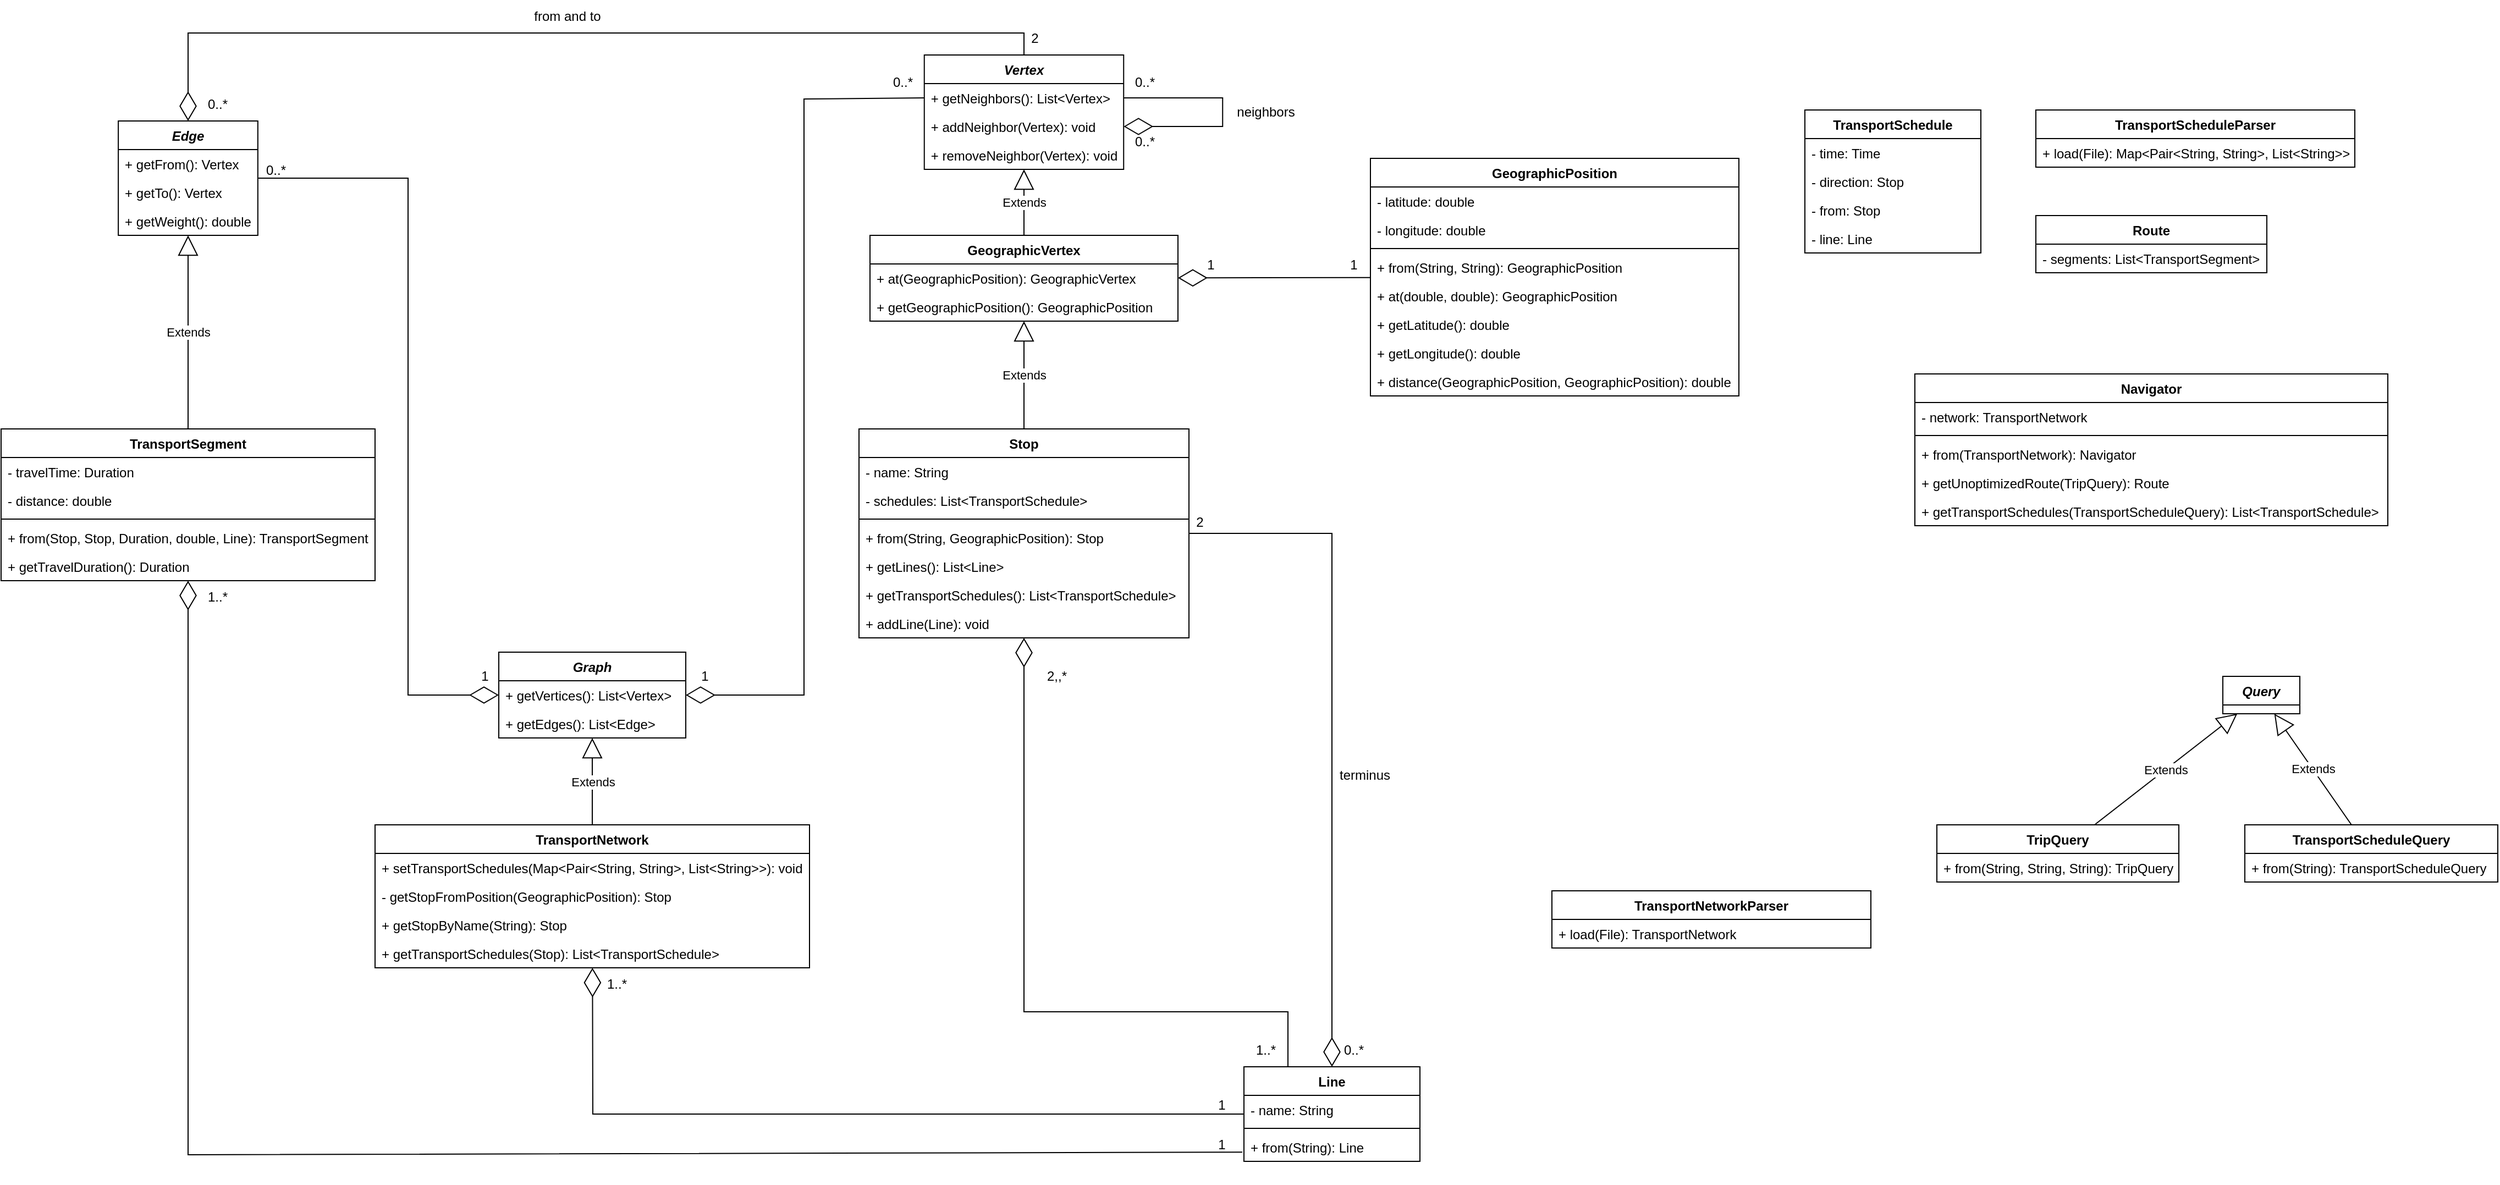 <mxfile version="20.8.16" type="device"><diagram id="C5RBs43oDa-KdzZeNtuy" name="Page-1"><mxGraphModel dx="1434" dy="1602" grid="1" gridSize="10" guides="1" tooltips="1" connect="1" arrows="1" fold="1" page="1" pageScale="1" pageWidth="1169" pageHeight="827" math="0" shadow="0"><root><mxCell id="WIyWlLk6GJQsqaUBKTNV-0"/><mxCell id="WIyWlLk6GJQsqaUBKTNV-1" parent="WIyWlLk6GJQsqaUBKTNV-0"/><mxCell id="dHoEnp8AE7HothZtdjnw-0" value="Graph" style="swimlane;fontStyle=3;align=center;verticalAlign=top;childLayout=stackLayout;horizontal=1;startSize=26;horizontalStack=0;resizeParent=1;resizeParentMax=0;resizeLast=0;collapsible=1;marginBottom=0;" parent="WIyWlLk6GJQsqaUBKTNV-1" vertex="1"><mxGeometry x="482.5" y="93" width="170" height="78" as="geometry"/></mxCell><mxCell id="dHoEnp8AE7HothZtdjnw-25" value="+ getVertices(): List&lt;Vertex&gt;" style="text;strokeColor=none;fillColor=none;align=left;verticalAlign=top;spacingLeft=4;spacingRight=4;overflow=hidden;rotatable=0;points=[[0,0.5],[1,0.5]];portConstraint=eastwest;" parent="dHoEnp8AE7HothZtdjnw-0" vertex="1"><mxGeometry y="26" width="170" height="26" as="geometry"/></mxCell><mxCell id="dHoEnp8AE7HothZtdjnw-30" value="+ getEdges(): List&lt;Edge&gt;" style="text;strokeColor=none;fillColor=none;align=left;verticalAlign=top;spacingLeft=4;spacingRight=4;overflow=hidden;rotatable=0;points=[[0,0.5],[1,0.5]];portConstraint=eastwest;" parent="dHoEnp8AE7HothZtdjnw-0" vertex="1"><mxGeometry y="52" width="170" height="26" as="geometry"/></mxCell><mxCell id="dHoEnp8AE7HothZtdjnw-4" value="TransportScheduleParser" style="swimlane;fontStyle=1;align=center;verticalAlign=top;childLayout=stackLayout;horizontal=1;startSize=26;horizontalStack=0;resizeParent=1;resizeParentMax=0;resizeLast=0;collapsible=1;marginBottom=0;" parent="WIyWlLk6GJQsqaUBKTNV-1" vertex="1"><mxGeometry x="1880" y="-400" width="290" height="52" as="geometry"/></mxCell><mxCell id="dHoEnp8AE7HothZtdjnw-7" value="+ load(File): Map&lt;Pair&lt;String, String&gt;, List&lt;String&gt;&gt;" style="text;strokeColor=none;fillColor=none;align=left;verticalAlign=top;spacingLeft=4;spacingRight=4;overflow=hidden;rotatable=0;points=[[0,0.5],[1,0.5]];portConstraint=eastwest;" parent="dHoEnp8AE7HothZtdjnw-4" vertex="1"><mxGeometry y="26" width="290" height="26" as="geometry"/></mxCell><mxCell id="dHoEnp8AE7HothZtdjnw-9" value="TransportNetwork" style="swimlane;fontStyle=1;align=center;verticalAlign=top;childLayout=stackLayout;horizontal=1;startSize=26;horizontalStack=0;resizeParent=1;resizeParentMax=0;resizeLast=0;collapsible=1;marginBottom=0;" parent="WIyWlLk6GJQsqaUBKTNV-1" vertex="1"><mxGeometry x="370" y="250" width="395" height="130" as="geometry"/></mxCell><mxCell id="dHoEnp8AE7HothZtdjnw-36" value="+ setTransportSchedules(Map&lt;Pair&lt;String, String&gt;, List&lt;String&gt;&gt;): void" style="text;strokeColor=none;fillColor=none;align=left;verticalAlign=top;spacingLeft=4;spacingRight=4;overflow=hidden;rotatable=0;points=[[0,0.5],[1,0.5]];portConstraint=eastwest;" parent="dHoEnp8AE7HothZtdjnw-9" vertex="1"><mxGeometry y="26" width="395" height="26" as="geometry"/></mxCell><mxCell id="dHoEnp8AE7HothZtdjnw-46" value="- getStopFromPosition(GeographicPosition): Stop " style="text;strokeColor=none;fillColor=none;align=left;verticalAlign=top;spacingLeft=4;spacingRight=4;overflow=hidden;rotatable=0;points=[[0,0.5],[1,0.5]];portConstraint=eastwest;" parent="dHoEnp8AE7HothZtdjnw-9" vertex="1"><mxGeometry y="52" width="395" height="26" as="geometry"/></mxCell><mxCell id="dHoEnp8AE7HothZtdjnw-87" value="+ getStopByName(String): Stop" style="text;strokeColor=none;fillColor=none;align=left;verticalAlign=top;spacingLeft=4;spacingRight=4;overflow=hidden;rotatable=0;points=[[0,0.5],[1,0.5]];portConstraint=eastwest;" parent="dHoEnp8AE7HothZtdjnw-9" vertex="1"><mxGeometry y="78" width="395" height="26" as="geometry"/></mxCell><mxCell id="dHoEnp8AE7HothZtdjnw-86" value="+ getTransportSchedules(Stop): List&lt;TransportSchedule&gt;" style="text;strokeColor=none;fillColor=none;align=left;verticalAlign=top;spacingLeft=4;spacingRight=4;overflow=hidden;rotatable=0;points=[[0,0.5],[1,0.5]];portConstraint=eastwest;" parent="dHoEnp8AE7HothZtdjnw-9" vertex="1"><mxGeometry y="104" width="395" height="26" as="geometry"/></mxCell><mxCell id="dHoEnp8AE7HothZtdjnw-13" value="Extends" style="endArrow=block;endSize=16;endFill=0;html=1;rounded=0;" parent="WIyWlLk6GJQsqaUBKTNV-1" source="dHoEnp8AE7HothZtdjnw-9" target="dHoEnp8AE7HothZtdjnw-0" edge="1"><mxGeometry width="160" relative="1" as="geometry"><mxPoint x="635" y="306" as="sourcePoint"/><mxPoint x="795" y="306" as="targetPoint"/></mxGeometry></mxCell><mxCell id="dHoEnp8AE7HothZtdjnw-14" value="TransportSchedule" style="swimlane;fontStyle=1;align=center;verticalAlign=top;childLayout=stackLayout;horizontal=1;startSize=26;horizontalStack=0;resizeParent=1;resizeParentMax=0;resizeLast=0;collapsible=1;marginBottom=0;" parent="WIyWlLk6GJQsqaUBKTNV-1" vertex="1"><mxGeometry x="1670" y="-400" width="160" height="130" as="geometry"/></mxCell><mxCell id="dHoEnp8AE7HothZtdjnw-15" value="- time: Time" style="text;strokeColor=none;fillColor=none;align=left;verticalAlign=top;spacingLeft=4;spacingRight=4;overflow=hidden;rotatable=0;points=[[0,0.5],[1,0.5]];portConstraint=eastwest;" parent="dHoEnp8AE7HothZtdjnw-14" vertex="1"><mxGeometry y="26" width="160" height="26" as="geometry"/></mxCell><mxCell id="dHoEnp8AE7HothZtdjnw-18" value="- direction: Stop" style="text;strokeColor=none;fillColor=none;align=left;verticalAlign=top;spacingLeft=4;spacingRight=4;overflow=hidden;rotatable=0;points=[[0,0.5],[1,0.5]];portConstraint=eastwest;" parent="dHoEnp8AE7HothZtdjnw-14" vertex="1"><mxGeometry y="52" width="160" height="26" as="geometry"/></mxCell><mxCell id="dHoEnp8AE7HothZtdjnw-19" value="- from: Stop" style="text;strokeColor=none;fillColor=none;align=left;verticalAlign=top;spacingLeft=4;spacingRight=4;overflow=hidden;rotatable=0;points=[[0,0.5],[1,0.5]];portConstraint=eastwest;" parent="dHoEnp8AE7HothZtdjnw-14" vertex="1"><mxGeometry y="78" width="160" height="26" as="geometry"/></mxCell><mxCell id="dHoEnp8AE7HothZtdjnw-20" value="- line: Line" style="text;strokeColor=none;fillColor=none;align=left;verticalAlign=top;spacingLeft=4;spacingRight=4;overflow=hidden;rotatable=0;points=[[0,0.5],[1,0.5]];portConstraint=eastwest;" parent="dHoEnp8AE7HothZtdjnw-14" vertex="1"><mxGeometry y="104" width="160" height="26" as="geometry"/></mxCell><mxCell id="dHoEnp8AE7HothZtdjnw-21" value="Stop" style="swimlane;fontStyle=1;align=center;verticalAlign=top;childLayout=stackLayout;horizontal=1;startSize=26;horizontalStack=0;resizeParent=1;resizeParentMax=0;resizeLast=0;collapsible=1;marginBottom=0;" parent="WIyWlLk6GJQsqaUBKTNV-1" vertex="1"><mxGeometry x="810" y="-110" width="300" height="190" as="geometry"/></mxCell><mxCell id="dHoEnp8AE7HothZtdjnw-38" value="- name: String" style="text;strokeColor=none;fillColor=none;align=left;verticalAlign=top;spacingLeft=4;spacingRight=4;overflow=hidden;rotatable=0;points=[[0,0.5],[1,0.5]];portConstraint=eastwest;" parent="dHoEnp8AE7HothZtdjnw-21" vertex="1"><mxGeometry y="26" width="300" height="26" as="geometry"/></mxCell><mxCell id="dHoEnp8AE7HothZtdjnw-89" value="- schedules: List&lt;TransportSchedule&gt;" style="text;strokeColor=none;fillColor=none;align=left;verticalAlign=top;spacingLeft=4;spacingRight=4;overflow=hidden;rotatable=0;points=[[0,0.5],[1,0.5]];portConstraint=eastwest;" parent="dHoEnp8AE7HothZtdjnw-21" vertex="1"><mxGeometry y="52" width="300" height="26" as="geometry"/></mxCell><mxCell id="dHoEnp8AE7HothZtdjnw-23" value="" style="line;strokeWidth=1;fillColor=none;align=left;verticalAlign=middle;spacingTop=-1;spacingLeft=3;spacingRight=3;rotatable=0;labelPosition=right;points=[];portConstraint=eastwest;strokeColor=inherit;" parent="dHoEnp8AE7HothZtdjnw-21" vertex="1"><mxGeometry y="78" width="300" height="8" as="geometry"/></mxCell><mxCell id="dHoEnp8AE7HothZtdjnw-97" value="+ from(String, GeographicPosition): Stop" style="text;strokeColor=none;fillColor=none;align=left;verticalAlign=top;spacingLeft=4;spacingRight=4;overflow=hidden;rotatable=0;points=[[0,0.5],[1,0.5]];portConstraint=eastwest;" parent="dHoEnp8AE7HothZtdjnw-21" vertex="1"><mxGeometry y="86" width="300" height="26" as="geometry"/></mxCell><mxCell id="dHoEnp8AE7HothZtdjnw-88" value="+ getLines(): List&lt;Line&gt;" style="text;strokeColor=none;fillColor=none;align=left;verticalAlign=top;spacingLeft=4;spacingRight=4;overflow=hidden;rotatable=0;points=[[0,0.5],[1,0.5]];portConstraint=eastwest;" parent="dHoEnp8AE7HothZtdjnw-21" vertex="1"><mxGeometry y="112" width="300" height="26" as="geometry"/></mxCell><mxCell id="dHoEnp8AE7HothZtdjnw-90" value="+ getTransportSchedules(): List&lt;TransportSchedule&gt;" style="text;strokeColor=none;fillColor=none;align=left;verticalAlign=top;spacingLeft=4;spacingRight=4;overflow=hidden;rotatable=0;points=[[0,0.5],[1,0.5]];portConstraint=eastwest;" parent="dHoEnp8AE7HothZtdjnw-21" vertex="1"><mxGeometry y="138" width="300" height="26" as="geometry"/></mxCell><mxCell id="dHoEnp8AE7HothZtdjnw-98" value="+ addLine(Line): void" style="text;strokeColor=none;fillColor=none;align=left;verticalAlign=top;spacingLeft=4;spacingRight=4;overflow=hidden;rotatable=0;points=[[0,0.5],[1,0.5]];portConstraint=eastwest;" parent="dHoEnp8AE7HothZtdjnw-21" vertex="1"><mxGeometry y="164" width="300" height="26" as="geometry"/></mxCell><mxCell id="dHoEnp8AE7HothZtdjnw-31" value="Vertex" style="swimlane;fontStyle=3;align=center;verticalAlign=top;childLayout=stackLayout;horizontal=1;startSize=26;horizontalStack=0;resizeParent=1;resizeParentMax=0;resizeLast=0;collapsible=1;marginBottom=0;" parent="WIyWlLk6GJQsqaUBKTNV-1" vertex="1"><mxGeometry x="869.37" y="-450" width="181.25" height="104" as="geometry"/></mxCell><mxCell id="WlRHYu-fUjII6VD04CU2-41" value="+ getNeighbors(): List&lt;Vertex&gt;" style="text;strokeColor=none;fillColor=none;align=left;verticalAlign=top;spacingLeft=4;spacingRight=4;overflow=hidden;rotatable=0;points=[[0,0.5],[1,0.5]];portConstraint=eastwest;" parent="dHoEnp8AE7HothZtdjnw-31" vertex="1"><mxGeometry y="26" width="181.25" height="26" as="geometry"/></mxCell><mxCell id="WlRHYu-fUjII6VD04CU2-42" value="" style="endArrow=diamondThin;endFill=0;endSize=24;html=1;rounded=0;entryX=1;entryY=0.5;entryDx=0;entryDy=0;exitX=1;exitY=0.5;exitDx=0;exitDy=0;" parent="dHoEnp8AE7HothZtdjnw-31" source="WlRHYu-fUjII6VD04CU2-41" target="WlRHYu-fUjII6VD04CU2-68" edge="1"><mxGeometry width="160" relative="1" as="geometry"><mxPoint x="242.5" y="26" as="sourcePoint"/><mxPoint x="222.5" y="158" as="targetPoint"/><Array as="points"><mxPoint x="271.25" y="39"/><mxPoint x="271.25" y="65"/></Array></mxGeometry></mxCell><mxCell id="WlRHYu-fUjII6VD04CU2-68" value="+ addNeighbor(Vertex): void" style="text;strokeColor=none;fillColor=none;align=left;verticalAlign=top;spacingLeft=4;spacingRight=4;overflow=hidden;rotatable=0;points=[[0,0.5],[1,0.5]];portConstraint=eastwest;" parent="dHoEnp8AE7HothZtdjnw-31" vertex="1"><mxGeometry y="52" width="181.25" height="26" as="geometry"/></mxCell><mxCell id="WlRHYu-fUjII6VD04CU2-69" value="+ removeNeighbor(Vertex): void" style="text;strokeColor=none;fillColor=none;align=left;verticalAlign=top;spacingLeft=4;spacingRight=4;overflow=hidden;rotatable=0;points=[[0,0.5],[1,0.5]];portConstraint=eastwest;" parent="dHoEnp8AE7HothZtdjnw-31" vertex="1"><mxGeometry y="78" width="181.25" height="26" as="geometry"/></mxCell><mxCell id="dHoEnp8AE7HothZtdjnw-39" value="GeographicPosition" style="swimlane;fontStyle=1;align=center;verticalAlign=top;childLayout=stackLayout;horizontal=1;startSize=26;horizontalStack=0;resizeParent=1;resizeParentMax=0;resizeLast=0;collapsible=1;marginBottom=0;" parent="WIyWlLk6GJQsqaUBKTNV-1" vertex="1"><mxGeometry x="1275" y="-356" width="335" height="216" as="geometry"/></mxCell><mxCell id="dHoEnp8AE7HothZtdjnw-49" value="- latitude: double" style="text;strokeColor=none;fillColor=none;align=left;verticalAlign=top;spacingLeft=4;spacingRight=4;overflow=hidden;rotatable=0;points=[[0,0.5],[1,0.5]];portConstraint=eastwest;" parent="dHoEnp8AE7HothZtdjnw-39" vertex="1"><mxGeometry y="26" width="335" height="26" as="geometry"/></mxCell><mxCell id="dHoEnp8AE7HothZtdjnw-50" value="- longitude: double" style="text;strokeColor=none;fillColor=none;align=left;verticalAlign=top;spacingLeft=4;spacingRight=4;overflow=hidden;rotatable=0;points=[[0,0.5],[1,0.5]];portConstraint=eastwest;" parent="dHoEnp8AE7HothZtdjnw-39" vertex="1"><mxGeometry y="52" width="335" height="26" as="geometry"/></mxCell><mxCell id="dHoEnp8AE7HothZtdjnw-40" value="" style="line;strokeWidth=1;fillColor=none;align=left;verticalAlign=middle;spacingTop=-1;spacingLeft=3;spacingRight=3;rotatable=0;labelPosition=right;points=[];portConstraint=eastwest;strokeColor=inherit;" parent="dHoEnp8AE7HothZtdjnw-39" vertex="1"><mxGeometry y="78" width="335" height="8" as="geometry"/></mxCell><mxCell id="dHoEnp8AE7HothZtdjnw-47" value="+ from(String, String): GeographicPosition" style="text;strokeColor=none;fillColor=none;align=left;verticalAlign=top;spacingLeft=4;spacingRight=4;overflow=hidden;rotatable=0;points=[[0,0.5],[1,0.5]];portConstraint=eastwest;" parent="dHoEnp8AE7HothZtdjnw-39" vertex="1"><mxGeometry y="86" width="335" height="26" as="geometry"/></mxCell><mxCell id="dHoEnp8AE7HothZtdjnw-48" value="+ at(double, double): GeographicPosition" style="text;strokeColor=none;fillColor=none;align=left;verticalAlign=top;spacingLeft=4;spacingRight=4;overflow=hidden;rotatable=0;points=[[0,0.5],[1,0.5]];portConstraint=eastwest;" parent="dHoEnp8AE7HothZtdjnw-39" vertex="1"><mxGeometry y="112" width="335" height="26" as="geometry"/></mxCell><mxCell id="dHoEnp8AE7HothZtdjnw-51" value="+ getLatitude(): double" style="text;strokeColor=none;fillColor=none;align=left;verticalAlign=top;spacingLeft=4;spacingRight=4;overflow=hidden;rotatable=0;points=[[0,0.5],[1,0.5]];portConstraint=eastwest;" parent="dHoEnp8AE7HothZtdjnw-39" vertex="1"><mxGeometry y="138" width="335" height="26" as="geometry"/></mxCell><mxCell id="dHoEnp8AE7HothZtdjnw-52" value="+ getLongitude(): double" style="text;strokeColor=none;fillColor=none;align=left;verticalAlign=top;spacingLeft=4;spacingRight=4;overflow=hidden;rotatable=0;points=[[0,0.5],[1,0.5]];portConstraint=eastwest;" parent="dHoEnp8AE7HothZtdjnw-39" vertex="1"><mxGeometry y="164" width="335" height="26" as="geometry"/></mxCell><mxCell id="WlRHYu-fUjII6VD04CU2-14" value="+ distance(GeographicPosition, GeographicPosition): double" style="text;strokeColor=none;fillColor=none;align=left;verticalAlign=top;spacingLeft=4;spacingRight=4;overflow=hidden;rotatable=0;points=[[0,0.5],[1,0.5]];portConstraint=eastwest;" parent="dHoEnp8AE7HothZtdjnw-39" vertex="1"><mxGeometry y="190" width="335" height="26" as="geometry"/></mxCell><mxCell id="dHoEnp8AE7HothZtdjnw-42" value="TripQuery" style="swimlane;fontStyle=1;align=center;verticalAlign=top;childLayout=stackLayout;horizontal=1;startSize=26;horizontalStack=0;resizeParent=1;resizeParentMax=0;resizeLast=0;collapsible=1;marginBottom=0;" parent="WIyWlLk6GJQsqaUBKTNV-1" vertex="1"><mxGeometry x="1790" y="250" width="220" height="52" as="geometry"/></mxCell><mxCell id="dHoEnp8AE7HothZtdjnw-45" value="+ from(String, String, String): TripQuery" style="text;strokeColor=none;fillColor=none;align=left;verticalAlign=top;spacingLeft=4;spacingRight=4;overflow=hidden;rotatable=0;points=[[0,0.5],[1,0.5]];portConstraint=eastwest;" parent="dHoEnp8AE7HothZtdjnw-42" vertex="1"><mxGeometry y="26" width="220" height="26" as="geometry"/></mxCell><mxCell id="dHoEnp8AE7HothZtdjnw-53" value="Navigator" style="swimlane;fontStyle=1;align=center;verticalAlign=top;childLayout=stackLayout;horizontal=1;startSize=26;horizontalStack=0;resizeParent=1;resizeParentMax=0;resizeLast=0;collapsible=1;marginBottom=0;" parent="WIyWlLk6GJQsqaUBKTNV-1" vertex="1"><mxGeometry x="1770" y="-160" width="430" height="138" as="geometry"/></mxCell><mxCell id="dHoEnp8AE7HothZtdjnw-56" value="- network: TransportNetwork" style="text;strokeColor=none;fillColor=none;align=left;verticalAlign=top;spacingLeft=4;spacingRight=4;overflow=hidden;rotatable=0;points=[[0,0.5],[1,0.5]];portConstraint=eastwest;" parent="dHoEnp8AE7HothZtdjnw-53" vertex="1"><mxGeometry y="26" width="430" height="26" as="geometry"/></mxCell><mxCell id="dHoEnp8AE7HothZtdjnw-54" value="" style="line;strokeWidth=1;fillColor=none;align=left;verticalAlign=middle;spacingTop=-1;spacingLeft=3;spacingRight=3;rotatable=0;labelPosition=right;points=[];portConstraint=eastwest;strokeColor=inherit;" parent="dHoEnp8AE7HothZtdjnw-53" vertex="1"><mxGeometry y="52" width="430" height="8" as="geometry"/></mxCell><mxCell id="dHoEnp8AE7HothZtdjnw-55" value="+ from(TransportNetwork): Navigator" style="text;strokeColor=none;fillColor=none;align=left;verticalAlign=top;spacingLeft=4;spacingRight=4;overflow=hidden;rotatable=0;points=[[0,0.5],[1,0.5]];portConstraint=eastwest;" parent="dHoEnp8AE7HothZtdjnw-53" vertex="1"><mxGeometry y="60" width="430" height="26" as="geometry"/></mxCell><mxCell id="dHoEnp8AE7HothZtdjnw-102" value="+ getUnoptimizedRoute(TripQuery): Route" style="text;strokeColor=none;fillColor=none;align=left;verticalAlign=top;spacingLeft=4;spacingRight=4;overflow=hidden;rotatable=0;points=[[0,0.5],[1,0.5]];portConstraint=eastwest;" parent="dHoEnp8AE7HothZtdjnw-53" vertex="1"><mxGeometry y="86" width="430" height="26" as="geometry"/></mxCell><mxCell id="dHoEnp8AE7HothZtdjnw-76" value="+ getTransportSchedules(TransportScheduleQuery): List&lt;TransportSchedule&gt;" style="text;strokeColor=none;fillColor=none;align=left;verticalAlign=top;spacingLeft=4;spacingRight=4;overflow=hidden;rotatable=0;points=[[0,0.5],[1,0.5]];portConstraint=eastwest;" parent="dHoEnp8AE7HothZtdjnw-53" vertex="1"><mxGeometry y="112" width="430" height="26" as="geometry"/></mxCell><mxCell id="dHoEnp8AE7HothZtdjnw-57" value="Route" style="swimlane;fontStyle=1;align=center;verticalAlign=top;childLayout=stackLayout;horizontal=1;startSize=26;horizontalStack=0;resizeParent=1;resizeParentMax=0;resizeLast=0;collapsible=1;marginBottom=0;" parent="WIyWlLk6GJQsqaUBKTNV-1" vertex="1"><mxGeometry x="1880" y="-304" width="210" height="52" as="geometry"/></mxCell><mxCell id="dHoEnp8AE7HothZtdjnw-58" value="- segments: List&lt;TransportSegment&gt;" style="text;strokeColor=none;fillColor=none;align=left;verticalAlign=top;spacingLeft=4;spacingRight=4;overflow=hidden;rotatable=0;points=[[0,0.5],[1,0.5]];portConstraint=eastwest;" parent="dHoEnp8AE7HothZtdjnw-57" vertex="1"><mxGeometry y="26" width="210" height="26" as="geometry"/></mxCell><mxCell id="dHoEnp8AE7HothZtdjnw-61" value="Edge" style="swimlane;fontStyle=3;align=center;verticalAlign=top;childLayout=stackLayout;horizontal=1;startSize=26;horizontalStack=0;resizeParent=1;resizeParentMax=0;resizeLast=0;collapsible=1;marginBottom=0;" parent="WIyWlLk6GJQsqaUBKTNV-1" vertex="1"><mxGeometry x="136.56" y="-390" width="126.87" height="104" as="geometry"/></mxCell><mxCell id="WlRHYu-fUjII6VD04CU2-34" value="+ getFrom(): Vertex" style="text;strokeColor=none;fillColor=none;align=left;verticalAlign=top;spacingLeft=4;spacingRight=4;overflow=hidden;rotatable=0;points=[[0,0.5],[1,0.5]];portConstraint=eastwest;" parent="dHoEnp8AE7HothZtdjnw-61" vertex="1"><mxGeometry y="26" width="126.87" height="26" as="geometry"/></mxCell><mxCell id="dHoEnp8AE7HothZtdjnw-72" value="+ getTo(): Vertex" style="text;strokeColor=none;fillColor=none;align=left;verticalAlign=top;spacingLeft=4;spacingRight=4;overflow=hidden;rotatable=0;points=[[0,0.5],[1,0.5]];portConstraint=eastwest;" parent="dHoEnp8AE7HothZtdjnw-61" vertex="1"><mxGeometry y="52" width="126.87" height="26" as="geometry"/></mxCell><mxCell id="WlRHYu-fUjII6VD04CU2-53" value="+ getWeight(): double" style="text;strokeColor=none;fillColor=none;align=left;verticalAlign=top;spacingLeft=4;spacingRight=4;overflow=hidden;rotatable=0;points=[[0,0.5],[1,0.5]];portConstraint=eastwest;" parent="dHoEnp8AE7HothZtdjnw-61" vertex="1"><mxGeometry y="78" width="126.87" height="26" as="geometry"/></mxCell><mxCell id="dHoEnp8AE7HothZtdjnw-65" value="TransportSegment" style="swimlane;fontStyle=1;align=center;verticalAlign=top;childLayout=stackLayout;horizontal=1;startSize=26;horizontalStack=0;resizeParent=1;resizeParentMax=0;resizeLast=0;collapsible=1;marginBottom=0;" parent="WIyWlLk6GJQsqaUBKTNV-1" vertex="1"><mxGeometry x="29.99" y="-110" width="340" height="138" as="geometry"/></mxCell><mxCell id="dHoEnp8AE7HothZtdjnw-70" value="- travelTime: Duration" style="text;strokeColor=none;fillColor=none;align=left;verticalAlign=top;spacingLeft=4;spacingRight=4;overflow=hidden;rotatable=0;points=[[0,0.5],[1,0.5]];portConstraint=eastwest;" parent="dHoEnp8AE7HothZtdjnw-65" vertex="1"><mxGeometry y="26" width="340" height="26" as="geometry"/></mxCell><mxCell id="dHoEnp8AE7HothZtdjnw-71" value="- distance: double" style="text;strokeColor=none;fillColor=none;align=left;verticalAlign=top;spacingLeft=4;spacingRight=4;overflow=hidden;rotatable=0;points=[[0,0.5],[1,0.5]];portConstraint=eastwest;" parent="dHoEnp8AE7HothZtdjnw-65" vertex="1"><mxGeometry y="52" width="340" height="26" as="geometry"/></mxCell><mxCell id="dHoEnp8AE7HothZtdjnw-67" value="" style="line;strokeWidth=1;fillColor=none;align=left;verticalAlign=middle;spacingTop=-1;spacingLeft=3;spacingRight=3;rotatable=0;labelPosition=right;points=[];portConstraint=eastwest;strokeColor=inherit;" parent="dHoEnp8AE7HothZtdjnw-65" vertex="1"><mxGeometry y="78" width="340" height="8" as="geometry"/></mxCell><mxCell id="dHoEnp8AE7HothZtdjnw-99" value="+ from(Stop, Stop, Duration, double, Line): TransportSegment" style="text;strokeColor=none;fillColor=none;align=left;verticalAlign=top;spacingLeft=4;spacingRight=4;overflow=hidden;rotatable=0;points=[[0,0.5],[1,0.5]];portConstraint=eastwest;" parent="dHoEnp8AE7HothZtdjnw-65" vertex="1"><mxGeometry y="86" width="340" height="26" as="geometry"/></mxCell><mxCell id="dHoEnp8AE7HothZtdjnw-74" value="+ getTravelDuration(): Duration" style="text;strokeColor=none;fillColor=none;align=left;verticalAlign=top;spacingLeft=4;spacingRight=4;overflow=hidden;rotatable=0;points=[[0,0.5],[1,0.5]];portConstraint=eastwest;" parent="dHoEnp8AE7HothZtdjnw-65" vertex="1"><mxGeometry y="112" width="340" height="26" as="geometry"/></mxCell><mxCell id="dHoEnp8AE7HothZtdjnw-78" value="Query" style="swimlane;fontStyle=3;align=center;verticalAlign=top;childLayout=stackLayout;horizontal=1;startSize=26;horizontalStack=0;resizeParent=1;resizeParentMax=0;resizeLast=0;collapsible=1;marginBottom=0;" parent="WIyWlLk6GJQsqaUBKTNV-1" vertex="1"><mxGeometry x="2050" y="115" width="70" height="34" as="geometry"/></mxCell><mxCell id="dHoEnp8AE7HothZtdjnw-81" value="Extends" style="endArrow=block;endSize=16;endFill=0;html=1;rounded=0;" parent="WIyWlLk6GJQsqaUBKTNV-1" source="dHoEnp8AE7HothZtdjnw-42" target="dHoEnp8AE7HothZtdjnw-78" edge="1"><mxGeometry width="160" relative="1" as="geometry"><mxPoint x="1900" y="250" as="sourcePoint"/><mxPoint x="2060" y="250" as="targetPoint"/></mxGeometry></mxCell><mxCell id="dHoEnp8AE7HothZtdjnw-82" value="TransportScheduleQuery" style="swimlane;fontStyle=1;align=center;verticalAlign=top;childLayout=stackLayout;horizontal=1;startSize=26;horizontalStack=0;resizeParent=1;resizeParentMax=0;resizeLast=0;collapsible=1;marginBottom=0;" parent="WIyWlLk6GJQsqaUBKTNV-1" vertex="1"><mxGeometry x="2070" y="250" width="230" height="52" as="geometry"/></mxCell><mxCell id="dHoEnp8AE7HothZtdjnw-84" value="+ from(String): TransportScheduleQuery" style="text;strokeColor=none;fillColor=none;align=left;verticalAlign=top;spacingLeft=4;spacingRight=4;overflow=hidden;rotatable=0;points=[[0,0.5],[1,0.5]];portConstraint=eastwest;" parent="dHoEnp8AE7HothZtdjnw-82" vertex="1"><mxGeometry y="26" width="230" height="26" as="geometry"/></mxCell><mxCell id="dHoEnp8AE7HothZtdjnw-85" value="Extends" style="endArrow=block;endSize=16;endFill=0;html=1;rounded=0;" parent="WIyWlLk6GJQsqaUBKTNV-1" source="dHoEnp8AE7HothZtdjnw-82" target="dHoEnp8AE7HothZtdjnw-78" edge="1"><mxGeometry width="160" relative="1" as="geometry"><mxPoint x="1947.5" y="260" as="sourcePoint"/><mxPoint x="2073.75" y="159" as="targetPoint"/></mxGeometry></mxCell><mxCell id="dHoEnp8AE7HothZtdjnw-91" value="TransportNetworkParser" style="swimlane;fontStyle=1;align=center;verticalAlign=top;childLayout=stackLayout;horizontal=1;startSize=26;horizontalStack=0;resizeParent=1;resizeParentMax=0;resizeLast=0;collapsible=1;marginBottom=0;" parent="WIyWlLk6GJQsqaUBKTNV-1" vertex="1"><mxGeometry x="1440" y="310" width="290" height="52" as="geometry"/></mxCell><mxCell id="dHoEnp8AE7HothZtdjnw-93" value="+ load(File): TransportNetwork" style="text;strokeColor=none;fillColor=none;align=left;verticalAlign=top;spacingLeft=4;spacingRight=4;overflow=hidden;rotatable=0;points=[[0,0.5],[1,0.5]];portConstraint=eastwest;" parent="dHoEnp8AE7HothZtdjnw-91" vertex="1"><mxGeometry y="26" width="290" height="26" as="geometry"/></mxCell><mxCell id="dHoEnp8AE7HothZtdjnw-104" value="Line" style="swimlane;fontStyle=1;align=center;verticalAlign=top;childLayout=stackLayout;horizontal=1;startSize=26;horizontalStack=0;resizeParent=1;resizeParentMax=0;resizeLast=0;collapsible=1;marginBottom=0;" parent="WIyWlLk6GJQsqaUBKTNV-1" vertex="1"><mxGeometry x="1160" y="470" width="160" height="86" as="geometry"/></mxCell><mxCell id="dHoEnp8AE7HothZtdjnw-105" value="- name: String" style="text;strokeColor=none;fillColor=none;align=left;verticalAlign=top;spacingLeft=4;spacingRight=4;overflow=hidden;rotatable=0;points=[[0,0.5],[1,0.5]];portConstraint=eastwest;" parent="dHoEnp8AE7HothZtdjnw-104" vertex="1"><mxGeometry y="26" width="160" height="26" as="geometry"/></mxCell><mxCell id="dHoEnp8AE7HothZtdjnw-106" value="" style="line;strokeWidth=1;fillColor=none;align=left;verticalAlign=middle;spacingTop=-1;spacingLeft=3;spacingRight=3;rotatable=0;labelPosition=right;points=[];portConstraint=eastwest;strokeColor=inherit;" parent="dHoEnp8AE7HothZtdjnw-104" vertex="1"><mxGeometry y="52" width="160" height="8" as="geometry"/></mxCell><mxCell id="dHoEnp8AE7HothZtdjnw-111" value="+ from(String): Line" style="text;strokeColor=none;fillColor=none;align=left;verticalAlign=top;spacingLeft=4;spacingRight=4;overflow=hidden;rotatable=0;points=[[0,0.5],[1,0.5]];portConstraint=eastwest;" parent="dHoEnp8AE7HothZtdjnw-104" vertex="1"><mxGeometry y="60" width="160" height="26" as="geometry"/></mxCell><mxCell id="WlRHYu-fUjII6VD04CU2-5" value="Extends" style="endArrow=block;endSize=16;endFill=0;html=1;rounded=0;" parent="WIyWlLk6GJQsqaUBKTNV-1" source="WlRHYu-fUjII6VD04CU2-8" target="dHoEnp8AE7HothZtdjnw-31" edge="1"><mxGeometry width="160" relative="1" as="geometry"><mxPoint x="210" y="-294" as="sourcePoint"/><mxPoint x="210" y="-346" as="targetPoint"/></mxGeometry></mxCell><mxCell id="WlRHYu-fUjII6VD04CU2-8" value="GeographicVertex" style="swimlane;fontStyle=1;align=center;verticalAlign=top;childLayout=stackLayout;horizontal=1;startSize=26;horizontalStack=0;resizeParent=1;resizeParentMax=0;resizeLast=0;collapsible=1;marginBottom=0;" parent="WIyWlLk6GJQsqaUBKTNV-1" vertex="1"><mxGeometry x="820" y="-286" width="280" height="78" as="geometry"/></mxCell><mxCell id="WlRHYu-fUjII6VD04CU2-67" value="+ at(GeographicPosition): GeographicVertex" style="text;strokeColor=none;fillColor=none;align=left;verticalAlign=top;spacingLeft=4;spacingRight=4;overflow=hidden;rotatable=0;points=[[0,0.5],[1,0.5]];portConstraint=eastwest;" parent="WlRHYu-fUjII6VD04CU2-8" vertex="1"><mxGeometry y="26" width="280" height="26" as="geometry"/></mxCell><mxCell id="WlRHYu-fUjII6VD04CU2-15" value="+ getGeographicPosition(): GeographicPosition" style="text;strokeColor=none;fillColor=none;align=left;verticalAlign=top;spacingLeft=4;spacingRight=4;overflow=hidden;rotatable=0;points=[[0,0.5],[1,0.5]];portConstraint=eastwest;" parent="WlRHYu-fUjII6VD04CU2-8" vertex="1"><mxGeometry y="52" width="280" height="26" as="geometry"/></mxCell><mxCell id="WlRHYu-fUjII6VD04CU2-10" value="Extends" style="endArrow=block;endSize=16;endFill=0;html=1;rounded=0;" parent="WIyWlLk6GJQsqaUBKTNV-1" source="dHoEnp8AE7HothZtdjnw-21" target="WlRHYu-fUjII6VD04CU2-8" edge="1"><mxGeometry width="160" relative="1" as="geometry"><mxPoint x="970" y="-120" as="sourcePoint"/><mxPoint x="970" y="-346" as="targetPoint"/></mxGeometry></mxCell><mxCell id="WlRHYu-fUjII6VD04CU2-11" value="" style="endArrow=diamondThin;endFill=0;endSize=24;html=1;rounded=0;" parent="WIyWlLk6GJQsqaUBKTNV-1" source="dHoEnp8AE7HothZtdjnw-39" target="WlRHYu-fUjII6VD04CU2-8" edge="1"><mxGeometry width="160" relative="1" as="geometry"><mxPoint x="800" y="-40" as="sourcePoint"/><mxPoint x="960" y="-40" as="targetPoint"/></mxGeometry></mxCell><mxCell id="WlRHYu-fUjII6VD04CU2-13" value="1" style="text;html=1;strokeColor=none;fillColor=none;align=center;verticalAlign=middle;whiteSpace=wrap;rounded=0;" parent="WIyWlLk6GJQsqaUBKTNV-1" vertex="1"><mxGeometry x="1230" y="-274" width="60" height="30" as="geometry"/></mxCell><mxCell id="WlRHYu-fUjII6VD04CU2-21" value="1" style="text;html=1;strokeColor=none;fillColor=none;align=center;verticalAlign=middle;whiteSpace=wrap;rounded=0;" parent="WIyWlLk6GJQsqaUBKTNV-1" vertex="1"><mxGeometry x="1100" y="-274" width="60" height="30" as="geometry"/></mxCell><mxCell id="WlRHYu-fUjII6VD04CU2-22" value="" style="endArrow=diamondThin;endFill=0;endSize=24;html=1;rounded=0;" parent="WIyWlLk6GJQsqaUBKTNV-1" source="dHoEnp8AE7HothZtdjnw-104" target="dHoEnp8AE7HothZtdjnw-9" edge="1"><mxGeometry width="160" relative="1" as="geometry"><mxPoint x="1011.724" y="122" as="sourcePoint"/><mxPoint x="1135.172" y="480" as="targetPoint"/><Array as="points"><mxPoint x="568" y="513"/></Array></mxGeometry></mxCell><mxCell id="WlRHYu-fUjII6VD04CU2-26" value="" style="endArrow=diamondThin;endFill=0;endSize=24;html=1;rounded=0;" parent="WIyWlLk6GJQsqaUBKTNV-1" source="dHoEnp8AE7HothZtdjnw-21" target="dHoEnp8AE7HothZtdjnw-104" edge="1"><mxGeometry width="160" relative="1" as="geometry"><mxPoint x="1285" y="-238" as="sourcePoint"/><mxPoint x="1110" y="-238" as="targetPoint"/><Array as="points"><mxPoint x="1240" y="-15"/></Array></mxGeometry></mxCell><mxCell id="WlRHYu-fUjII6VD04CU2-27" value="2" style="text;html=1;strokeColor=none;fillColor=none;align=center;verticalAlign=middle;whiteSpace=wrap;rounded=0;" parent="WIyWlLk6GJQsqaUBKTNV-1" vertex="1"><mxGeometry x="1090" y="-40" width="60" height="30" as="geometry"/></mxCell><mxCell id="WlRHYu-fUjII6VD04CU2-28" value="0..*" style="text;html=1;strokeColor=none;fillColor=none;align=center;verticalAlign=middle;whiteSpace=wrap;rounded=0;" parent="WIyWlLk6GJQsqaUBKTNV-1" vertex="1"><mxGeometry x="1230" y="440" width="60" height="30" as="geometry"/></mxCell><mxCell id="WlRHYu-fUjII6VD04CU2-29" value="terminus" style="text;html=1;strokeColor=none;fillColor=none;align=center;verticalAlign=middle;whiteSpace=wrap;rounded=0;" parent="WIyWlLk6GJQsqaUBKTNV-1" vertex="1"><mxGeometry x="1240" y="190" width="60" height="30" as="geometry"/></mxCell><mxCell id="WlRHYu-fUjII6VD04CU2-30" value="1..*" style="text;html=1;strokeColor=none;fillColor=none;align=center;verticalAlign=middle;whiteSpace=wrap;rounded=0;" parent="WIyWlLk6GJQsqaUBKTNV-1" vertex="1"><mxGeometry x="560" y="380" width="60" height="30" as="geometry"/></mxCell><mxCell id="WlRHYu-fUjII6VD04CU2-31" value="1" style="text;html=1;strokeColor=none;fillColor=none;align=center;verticalAlign=middle;whiteSpace=wrap;rounded=0;" parent="WIyWlLk6GJQsqaUBKTNV-1" vertex="1"><mxGeometry x="1110" y="490" width="60" height="30" as="geometry"/></mxCell><mxCell id="WlRHYu-fUjII6VD04CU2-33" value="Extends" style="endArrow=block;endSize=16;endFill=0;html=1;rounded=0;" parent="WIyWlLk6GJQsqaUBKTNV-1" source="dHoEnp8AE7HothZtdjnw-65" target="dHoEnp8AE7HothZtdjnw-61" edge="1"><mxGeometry width="160" relative="1" as="geometry"><mxPoint x="970" y="-268" as="sourcePoint"/><mxPoint x="970" y="-346" as="targetPoint"/></mxGeometry></mxCell><mxCell id="WlRHYu-fUjII6VD04CU2-35" value="" style="endArrow=diamondThin;endFill=0;endSize=24;html=1;rounded=0;exitX=0;exitY=0.5;exitDx=0;exitDy=0;" parent="WIyWlLk6GJQsqaUBKTNV-1" source="WlRHYu-fUjII6VD04CU2-41" target="dHoEnp8AE7HothZtdjnw-0" edge="1"><mxGeometry width="160" relative="1" as="geometry"><mxPoint x="1285" y="-238" as="sourcePoint"/><mxPoint x="1110" y="-238" as="targetPoint"/><Array as="points"><mxPoint x="760" y="-410"/><mxPoint x="760" y="132"/></Array></mxGeometry></mxCell><mxCell id="WlRHYu-fUjII6VD04CU2-36" value="1" style="text;html=1;strokeColor=none;fillColor=none;align=center;verticalAlign=middle;whiteSpace=wrap;rounded=0;" parent="WIyWlLk6GJQsqaUBKTNV-1" vertex="1"><mxGeometry x="640" y="100" width="60" height="30" as="geometry"/></mxCell><mxCell id="WlRHYu-fUjII6VD04CU2-37" value="0..*" style="text;html=1;strokeColor=none;fillColor=none;align=center;verticalAlign=middle;whiteSpace=wrap;rounded=0;" parent="WIyWlLk6GJQsqaUBKTNV-1" vertex="1"><mxGeometry x="820" y="-440" width="60" height="30" as="geometry"/></mxCell><mxCell id="WlRHYu-fUjII6VD04CU2-38" value="" style="endArrow=diamondThin;endFill=0;endSize=24;html=1;rounded=0;" parent="WIyWlLk6GJQsqaUBKTNV-1" source="dHoEnp8AE7HothZtdjnw-31" target="dHoEnp8AE7HothZtdjnw-61" edge="1"><mxGeometry width="160" relative="1" as="geometry"><mxPoint x="605" y="-331.34" as="sourcePoint"/><mxPoint x="270" y="-370" as="targetPoint"/><Array as="points"><mxPoint x="960" y="-470"/><mxPoint x="200" y="-470"/></Array></mxGeometry></mxCell><mxCell id="WlRHYu-fUjII6VD04CU2-39" value="0..*" style="text;html=1;strokeColor=none;fillColor=none;align=center;verticalAlign=middle;whiteSpace=wrap;rounded=0;" parent="WIyWlLk6GJQsqaUBKTNV-1" vertex="1"><mxGeometry x="196.88" y="-420" width="60" height="30" as="geometry"/></mxCell><mxCell id="WlRHYu-fUjII6VD04CU2-40" value="2" style="text;html=1;strokeColor=none;fillColor=none;align=center;verticalAlign=middle;whiteSpace=wrap;rounded=0;" parent="WIyWlLk6GJQsqaUBKTNV-1" vertex="1"><mxGeometry x="940" y="-480" width="60" height="30" as="geometry"/></mxCell><mxCell id="WlRHYu-fUjII6VD04CU2-43" value="0..*" style="text;html=1;strokeColor=none;fillColor=none;align=center;verticalAlign=middle;whiteSpace=wrap;rounded=0;" parent="WIyWlLk6GJQsqaUBKTNV-1" vertex="1"><mxGeometry x="1040" y="-386" width="60" height="30" as="geometry"/></mxCell><mxCell id="WlRHYu-fUjII6VD04CU2-44" value="0..*" style="text;html=1;strokeColor=none;fillColor=none;align=center;verticalAlign=middle;whiteSpace=wrap;rounded=0;" parent="WIyWlLk6GJQsqaUBKTNV-1" vertex="1"><mxGeometry x="1040" y="-440" width="60" height="30" as="geometry"/></mxCell><mxCell id="WlRHYu-fUjII6VD04CU2-45" value="neighbors" style="text;html=1;strokeColor=none;fillColor=none;align=center;verticalAlign=middle;whiteSpace=wrap;rounded=0;" parent="WIyWlLk6GJQsqaUBKTNV-1" vertex="1"><mxGeometry x="1140" y="-413" width="80" height="30" as="geometry"/></mxCell><mxCell id="WlRHYu-fUjII6VD04CU2-46" value="from and to" style="text;html=1;strokeColor=none;fillColor=none;align=center;verticalAlign=middle;whiteSpace=wrap;rounded=0;" parent="WIyWlLk6GJQsqaUBKTNV-1" vertex="1"><mxGeometry x="505" y="-500" width="80" height="30" as="geometry"/></mxCell><mxCell id="WlRHYu-fUjII6VD04CU2-47" value="" style="endArrow=diamondThin;endFill=0;endSize=24;html=1;rounded=0;exitX=-0.009;exitY=0.678;exitDx=0;exitDy=0;exitPerimeter=0;" parent="WIyWlLk6GJQsqaUBKTNV-1" source="dHoEnp8AE7HothZtdjnw-111" target="dHoEnp8AE7HothZtdjnw-65" edge="1"><mxGeometry width="160" relative="1" as="geometry"><mxPoint x="1170" y="523" as="sourcePoint"/><mxPoint x="577.678" y="398" as="targetPoint"/><Array as="points"><mxPoint x="200" y="550"/></Array></mxGeometry></mxCell><mxCell id="WlRHYu-fUjII6VD04CU2-48" value="1..*" style="text;html=1;strokeColor=none;fillColor=none;align=center;verticalAlign=middle;whiteSpace=wrap;rounded=0;" parent="WIyWlLk6GJQsqaUBKTNV-1" vertex="1"><mxGeometry x="196.88" y="28" width="60" height="30" as="geometry"/></mxCell><mxCell id="WlRHYu-fUjII6VD04CU2-49" value="1" style="text;html=1;strokeColor=none;fillColor=none;align=center;verticalAlign=middle;whiteSpace=wrap;rounded=0;" parent="WIyWlLk6GJQsqaUBKTNV-1" vertex="1"><mxGeometry x="1110" y="526" width="60" height="30" as="geometry"/></mxCell><mxCell id="WlRHYu-fUjII6VD04CU2-50" value="" style="endArrow=diamondThin;endFill=0;endSize=24;html=1;rounded=0;" parent="WIyWlLk6GJQsqaUBKTNV-1" source="dHoEnp8AE7HothZtdjnw-61" target="dHoEnp8AE7HothZtdjnw-0" edge="1"><mxGeometry width="160" relative="1" as="geometry"><mxPoint x="897.5" y="-360" as="sourcePoint"/><mxPoint x="662.5" y="142" as="targetPoint"/><Array as="points"><mxPoint x="400" y="-338"/><mxPoint x="400" y="132"/></Array></mxGeometry></mxCell><mxCell id="WlRHYu-fUjII6VD04CU2-51" value="1" style="text;html=1;strokeColor=none;fillColor=none;align=center;verticalAlign=middle;whiteSpace=wrap;rounded=0;" parent="WIyWlLk6GJQsqaUBKTNV-1" vertex="1"><mxGeometry x="440" y="100" width="60" height="30" as="geometry"/></mxCell><mxCell id="WlRHYu-fUjII6VD04CU2-52" value="0..*" style="text;html=1;strokeColor=none;fillColor=none;align=center;verticalAlign=middle;whiteSpace=wrap;rounded=0;" parent="WIyWlLk6GJQsqaUBKTNV-1" vertex="1"><mxGeometry x="250" y="-360" width="60" height="30" as="geometry"/></mxCell><mxCell id="WlRHYu-fUjII6VD04CU2-64" value="" style="endArrow=diamondThin;endFill=0;endSize=24;html=1;rounded=0;exitX=0.25;exitY=0;exitDx=0;exitDy=0;" parent="WIyWlLk6GJQsqaUBKTNV-1" source="dHoEnp8AE7HothZtdjnw-104" target="dHoEnp8AE7HothZtdjnw-21" edge="1"><mxGeometry width="160" relative="1" as="geometry"><mxPoint x="1290" y="-60.536" as="sourcePoint"/><mxPoint x="1420" y="418" as="targetPoint"/><Array as="points"><mxPoint x="1200" y="420"/><mxPoint x="960" y="420"/></Array></mxGeometry></mxCell><mxCell id="WlRHYu-fUjII6VD04CU2-65" value="1..*" style="text;html=1;strokeColor=none;fillColor=none;align=center;verticalAlign=middle;whiteSpace=wrap;rounded=0;" parent="WIyWlLk6GJQsqaUBKTNV-1" vertex="1"><mxGeometry x="1150" y="440" width="60" height="30" as="geometry"/></mxCell><mxCell id="WlRHYu-fUjII6VD04CU2-66" value="2,,*" style="text;html=1;strokeColor=none;fillColor=none;align=center;verticalAlign=middle;whiteSpace=wrap;rounded=0;" parent="WIyWlLk6GJQsqaUBKTNV-1" vertex="1"><mxGeometry x="960" y="100" width="60" height="30" as="geometry"/></mxCell></root></mxGraphModel></diagram></mxfile>